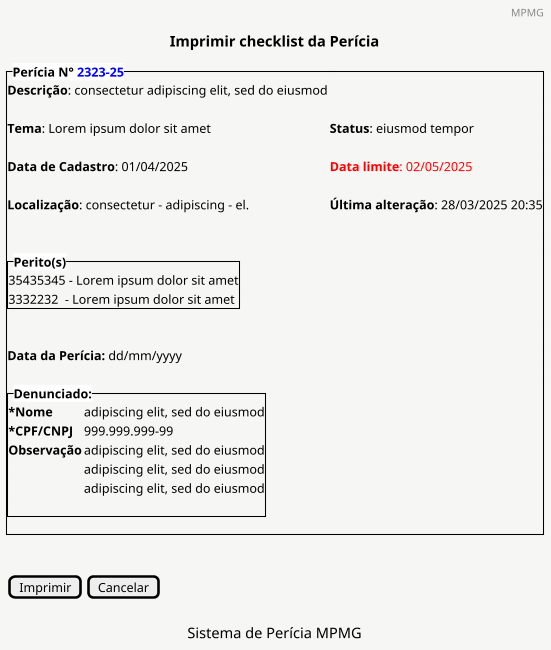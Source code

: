 
@startsalt  upload_arquivo_laudo
<style>
saltDiagram {
  BackgroundColor #f6f6f5
}
</style>
skinparam dpi 100
title Imprimir checklist da Perícia
header MPMG
caption  Sistema de Perícia MPMG
{
            {^**Perícia N°** <color:blue>**2323-25**
            **Descrição**: consectetur adipiscing elit, sed do eiusmod
            .
            **Tema**: Lorem ipsum dolor sit amet | **Status**: eiusmod tempor
            .
            **Data de Cadastro**: 01/04/2025 | <color:red>**Data limite**: 02/05/2025
            .
            **Localização**: consectetur - adipiscing - el. |  **Última alteração**: 28/03/2025 20:35
            .
            .
            {^ **Perito(s)**
                35435345 - Lorem ipsum dolor sit amet
                3332232  - Lorem ipsum dolor sit amet
            }
            .
            **Data da Perícia:** dd/mm/yyyy
            .
            {^ **Denunciado:**
                ***Nome**  | adipiscing elit, sed do eiusmod
                ***CPF/CNPJ**   | 999.999.999-99
                **Observação**   | adipiscing elit, sed do eiusmod
                . | adipiscing elit, sed do eiusmod
                . | adipiscing elit, sed do eiusmod
                .
            }

        }
    .
    {[Imprimir] | [Cancelar]}
.
}
@endsalt
